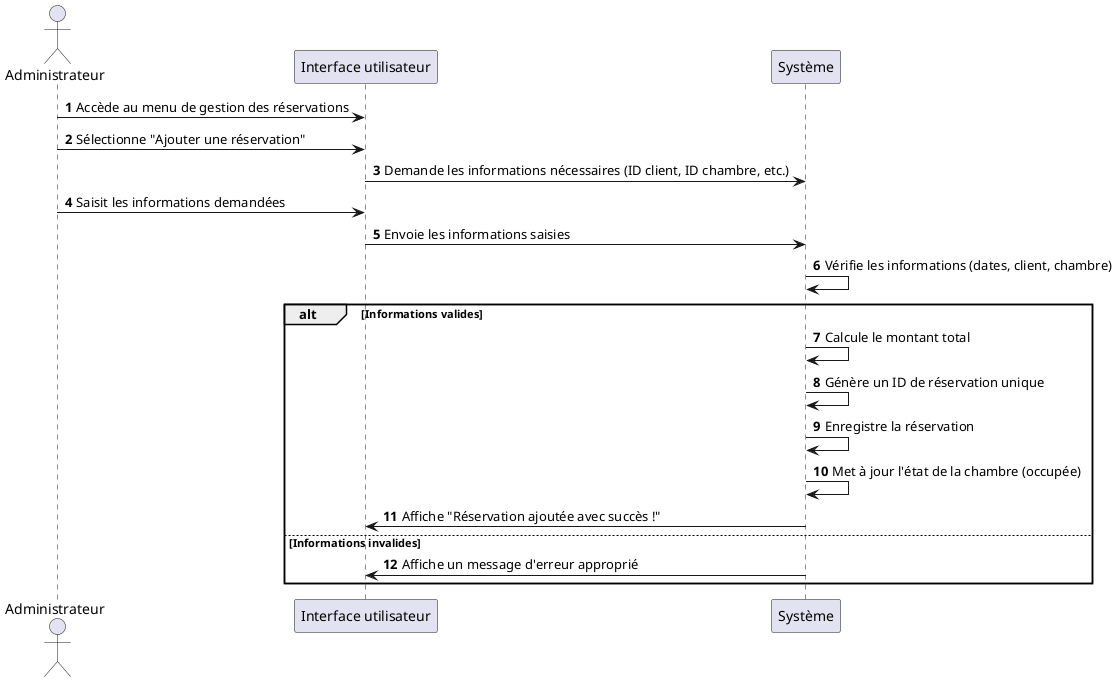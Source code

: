 @startuml
autonumber

actor Administrateur

participant "Interface utilisateur" as UI
participant Système

Administrateur -> UI : Accède au menu de gestion des réservations
Administrateur -> UI : Sélectionne "Ajouter une réservation"
UI -> Système : Demande les informations nécessaires (ID client, ID chambre, etc.)
Administrateur -> UI : Saisit les informations demandées
UI -> Système : Envoie les informations saisies
Système -> Système : Vérifie les informations (dates, client, chambre)
alt Informations valides
    Système -> Système : Calcule le montant total
    Système -> Système : Génère un ID de réservation unique
    Système -> Système : Enregistre la réservation
    Système -> Système : Met à jour l'état de la chambre (occupée)
    Système -> UI : Affiche "Réservation ajoutée avec succès !"
else Informations invalides
    Système -> UI : Affiche un message d'erreur approprié
end
@enduml
